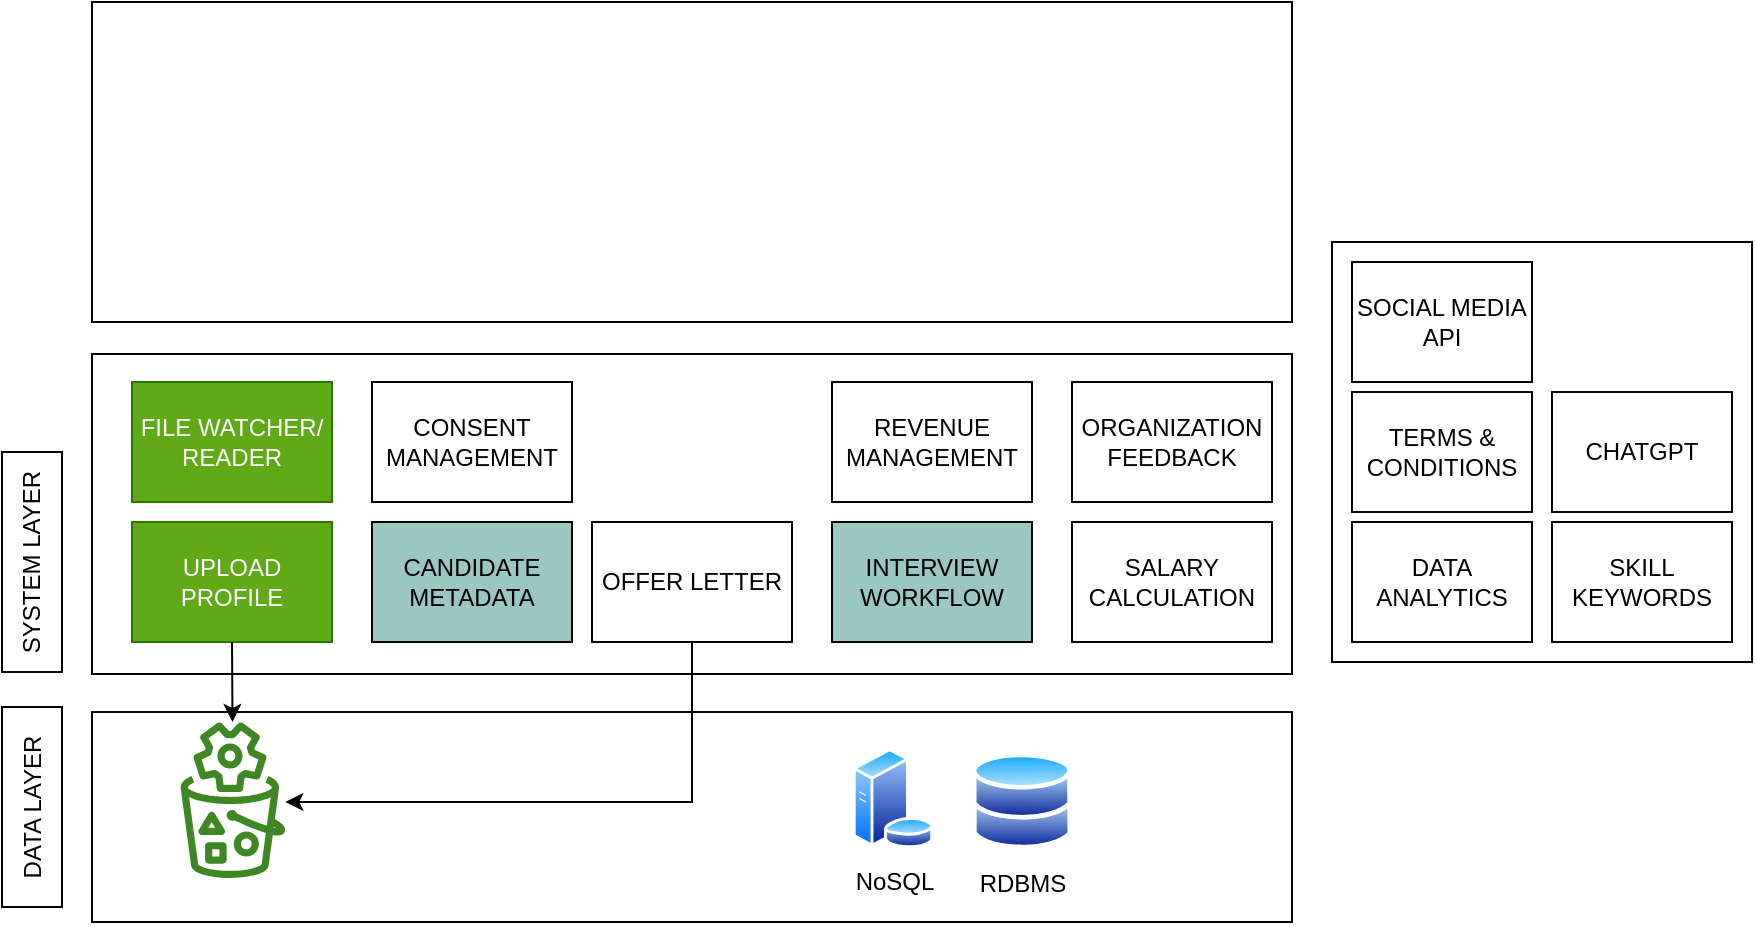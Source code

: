 <mxfile version="21.3.8" type="github">
  <diagram name="Page-1" id="Dh7hcGiAznb-rkb4ZNL5">
    <mxGraphModel dx="1050" dy="541" grid="1" gridSize="10" guides="1" tooltips="1" connect="1" arrows="1" fold="1" page="1" pageScale="1" pageWidth="827" pageHeight="1169" math="0" shadow="0">
      <root>
        <mxCell id="0" />
        <mxCell id="1" parent="0" />
        <mxCell id="gkphJBtDpKk1ZwpOAE3T-15" value="" style="rounded=0;whiteSpace=wrap;html=1;fillColor=none;" vertex="1" parent="1">
          <mxGeometry x="740" y="310" width="210" height="210" as="geometry" />
        </mxCell>
        <mxCell id="gkphJBtDpKk1ZwpOAE3T-12" value="" style="rounded=0;whiteSpace=wrap;html=1;fillColor=none;" vertex="1" parent="1">
          <mxGeometry x="120" y="545" width="600" height="105" as="geometry" />
        </mxCell>
        <mxCell id="gkphJBtDpKk1ZwpOAE3T-2" value="" style="rounded=0;whiteSpace=wrap;html=1;fillColor=none;" vertex="1" parent="1">
          <mxGeometry x="120" y="366" width="600" height="160" as="geometry" />
        </mxCell>
        <mxCell id="gkphJBtDpKk1ZwpOAE3T-3" value="SYSTEM LAYER" style="rounded=0;whiteSpace=wrap;html=1;rotation=-90;" vertex="1" parent="1">
          <mxGeometry x="35" y="455" width="110" height="30" as="geometry" />
        </mxCell>
        <mxCell id="gkphJBtDpKk1ZwpOAE3T-4" value="UPLOAD PROFILE" style="rounded=0;whiteSpace=wrap;html=1;fillColor=#60a917;fontColor=#ffffff;strokeColor=#2D7600;" vertex="1" parent="1">
          <mxGeometry x="140" y="450" width="100" height="60" as="geometry" />
        </mxCell>
        <mxCell id="gkphJBtDpKk1ZwpOAE3T-5" value="" style="sketch=0;outlineConnect=0;fontColor=#232F3E;gradientColor=none;fillColor=#3F8624;strokeColor=none;dashed=0;verticalLabelPosition=bottom;verticalAlign=top;align=center;html=1;fontSize=12;fontStyle=0;aspect=fixed;pointerEvents=1;shape=mxgraph.aws4.s3_object_lambda;" vertex="1" parent="1">
          <mxGeometry x="164" y="550" width="53" height="78" as="geometry" />
        </mxCell>
        <mxCell id="gkphJBtDpKk1ZwpOAE3T-6" value="" style="endArrow=classic;html=1;rounded=0;exitX=0.5;exitY=1;exitDx=0;exitDy=0;" edge="1" parent="1" source="gkphJBtDpKk1ZwpOAE3T-4" target="gkphJBtDpKk1ZwpOAE3T-5">
          <mxGeometry width="50" height="50" relative="1" as="geometry">
            <mxPoint x="290" y="590" as="sourcePoint" />
            <mxPoint x="340" y="540" as="targetPoint" />
          </mxGeometry>
        </mxCell>
        <mxCell id="gkphJBtDpKk1ZwpOAE3T-7" value="&lt;span style=&quot;background-color: rgb(154, 199, 191);&quot;&gt;INTERVIEW WORKFLOW&lt;/span&gt;" style="rounded=0;whiteSpace=wrap;html=1;fillColor=#9AC7BF;" vertex="1" parent="1">
          <mxGeometry x="490" y="450" width="100" height="60" as="geometry" />
        </mxCell>
        <mxCell id="gkphJBtDpKk1ZwpOAE3T-21" style="edgeStyle=orthogonalEdgeStyle;rounded=0;orthogonalLoop=1;jettySize=auto;html=1;exitX=0.5;exitY=1;exitDx=0;exitDy=0;" edge="1" parent="1" source="gkphJBtDpKk1ZwpOAE3T-8" target="gkphJBtDpKk1ZwpOAE3T-5">
          <mxGeometry relative="1" as="geometry">
            <Array as="points">
              <mxPoint x="420" y="590" />
            </Array>
          </mxGeometry>
        </mxCell>
        <mxCell id="gkphJBtDpKk1ZwpOAE3T-8" value="OFFER LETTER" style="rounded=0;whiteSpace=wrap;html=1;" vertex="1" parent="1">
          <mxGeometry x="370" y="450" width="100" height="60" as="geometry" />
        </mxCell>
        <mxCell id="gkphJBtDpKk1ZwpOAE3T-9" value="SALARY CALCULATION" style="rounded=0;whiteSpace=wrap;html=1;" vertex="1" parent="1">
          <mxGeometry x="610" y="450" width="100" height="60" as="geometry" />
        </mxCell>
        <mxCell id="gkphJBtDpKk1ZwpOAE3T-10" value="NoSQL" style="image;aspect=fixed;perimeter=ellipsePerimeter;html=1;align=center;shadow=0;dashed=0;spacingTop=3;image=img/lib/active_directory/database_server.svg;" vertex="1" parent="1">
          <mxGeometry x="500" y="563" width="41" height="50" as="geometry" />
        </mxCell>
        <mxCell id="gkphJBtDpKk1ZwpOAE3T-11" value="RDBMS" style="image;aspect=fixed;perimeter=ellipsePerimeter;html=1;align=center;shadow=0;dashed=0;spacingTop=3;image=img/lib/active_directory/databases.svg;" vertex="1" parent="1">
          <mxGeometry x="560" y="565" width="50" height="49" as="geometry" />
        </mxCell>
        <mxCell id="gkphJBtDpKk1ZwpOAE3T-13" value="DATA LAYER" style="rounded=0;whiteSpace=wrap;html=1;rotation=-90;" vertex="1" parent="1">
          <mxGeometry x="40" y="577.5" width="100" height="30" as="geometry" />
        </mxCell>
        <mxCell id="gkphJBtDpKk1ZwpOAE3T-14" value="DATA ANALYTICS" style="rounded=0;whiteSpace=wrap;html=1;" vertex="1" parent="1">
          <mxGeometry x="750" y="450" width="90" height="60" as="geometry" />
        </mxCell>
        <mxCell id="gkphJBtDpKk1ZwpOAE3T-16" value="SKILL KEYWORDS" style="rounded=0;whiteSpace=wrap;html=1;" vertex="1" parent="1">
          <mxGeometry x="850" y="450" width="90" height="60" as="geometry" />
        </mxCell>
        <mxCell id="gkphJBtDpKk1ZwpOAE3T-17" value="TERMS &amp;amp; CONDITIONS" style="rounded=0;whiteSpace=wrap;html=1;" vertex="1" parent="1">
          <mxGeometry x="750" y="385" width="90" height="60" as="geometry" />
        </mxCell>
        <mxCell id="gkphJBtDpKk1ZwpOAE3T-18" value="CANDIDATE METADATA" style="rounded=0;whiteSpace=wrap;html=1;fillColor=#9AC7BF;" vertex="1" parent="1">
          <mxGeometry x="260" y="450" width="100" height="60" as="geometry" />
        </mxCell>
        <mxCell id="gkphJBtDpKk1ZwpOAE3T-19" value="SOCIAL MEDIA API" style="rounded=0;whiteSpace=wrap;html=1;" vertex="1" parent="1">
          <mxGeometry x="750" y="320" width="90" height="60" as="geometry" />
        </mxCell>
        <mxCell id="gkphJBtDpKk1ZwpOAE3T-20" value="CONSENT MANAGEMENT" style="rounded=0;whiteSpace=wrap;html=1;" vertex="1" parent="1">
          <mxGeometry x="260" y="380" width="100" height="60" as="geometry" />
        </mxCell>
        <mxCell id="gkphJBtDpKk1ZwpOAE3T-22" value="CHATGPT" style="rounded=0;whiteSpace=wrap;html=1;" vertex="1" parent="1">
          <mxGeometry x="850" y="385" width="90" height="60" as="geometry" />
        </mxCell>
        <mxCell id="gkphJBtDpKk1ZwpOAE3T-23" value="ORGANIZATION FEEDBACK" style="rounded=0;whiteSpace=wrap;html=1;" vertex="1" parent="1">
          <mxGeometry x="610" y="380" width="100" height="60" as="geometry" />
        </mxCell>
        <mxCell id="gkphJBtDpKk1ZwpOAE3T-25" value="REVENUE MANAGEMENT" style="rounded=0;whiteSpace=wrap;html=1;" vertex="1" parent="1">
          <mxGeometry x="490" y="380" width="100" height="60" as="geometry" />
        </mxCell>
        <mxCell id="gkphJBtDpKk1ZwpOAE3T-26" value="" style="rounded=0;whiteSpace=wrap;html=1;fillColor=none;" vertex="1" parent="1">
          <mxGeometry x="120" y="190" width="600" height="160" as="geometry" />
        </mxCell>
        <mxCell id="gkphJBtDpKk1ZwpOAE3T-27" value="FILE WATCHER/ READER" style="rounded=0;whiteSpace=wrap;html=1;fillColor=#60a917;fontColor=#ffffff;strokeColor=#2D7600;" vertex="1" parent="1">
          <mxGeometry x="140" y="380" width="100" height="60" as="geometry" />
        </mxCell>
      </root>
    </mxGraphModel>
  </diagram>
</mxfile>
